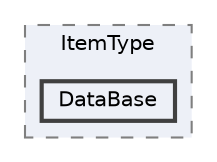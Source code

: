 digraph "003_Item/ItemType/DataBase"
{
 // LATEX_PDF_SIZE
  bgcolor="transparent";
  edge [fontname=Helvetica,fontsize=10,labelfontname=Helvetica,labelfontsize=10];
  node [fontname=Helvetica,fontsize=10,shape=box,height=0.2,width=0.4];
  compound=true
  subgraph clusterdir_97fbb72159fb8d509d3bd52326c847d4 {
    graph [ bgcolor="#edf0f7", pencolor="grey50", label="ItemType", fontname=Helvetica,fontsize=10 style="filled,dashed", URL="dir_97fbb72159fb8d509d3bd52326c847d4.html",tooltip=""]
  dir_9bc13f8f279067b0eb7d2ac6a622d41b [label="DataBase", fillcolor="#edf0f7", color="grey25", style="filled,bold", URL="dir_9bc13f8f279067b0eb7d2ac6a622d41b.html",tooltip=""];
  }
}
